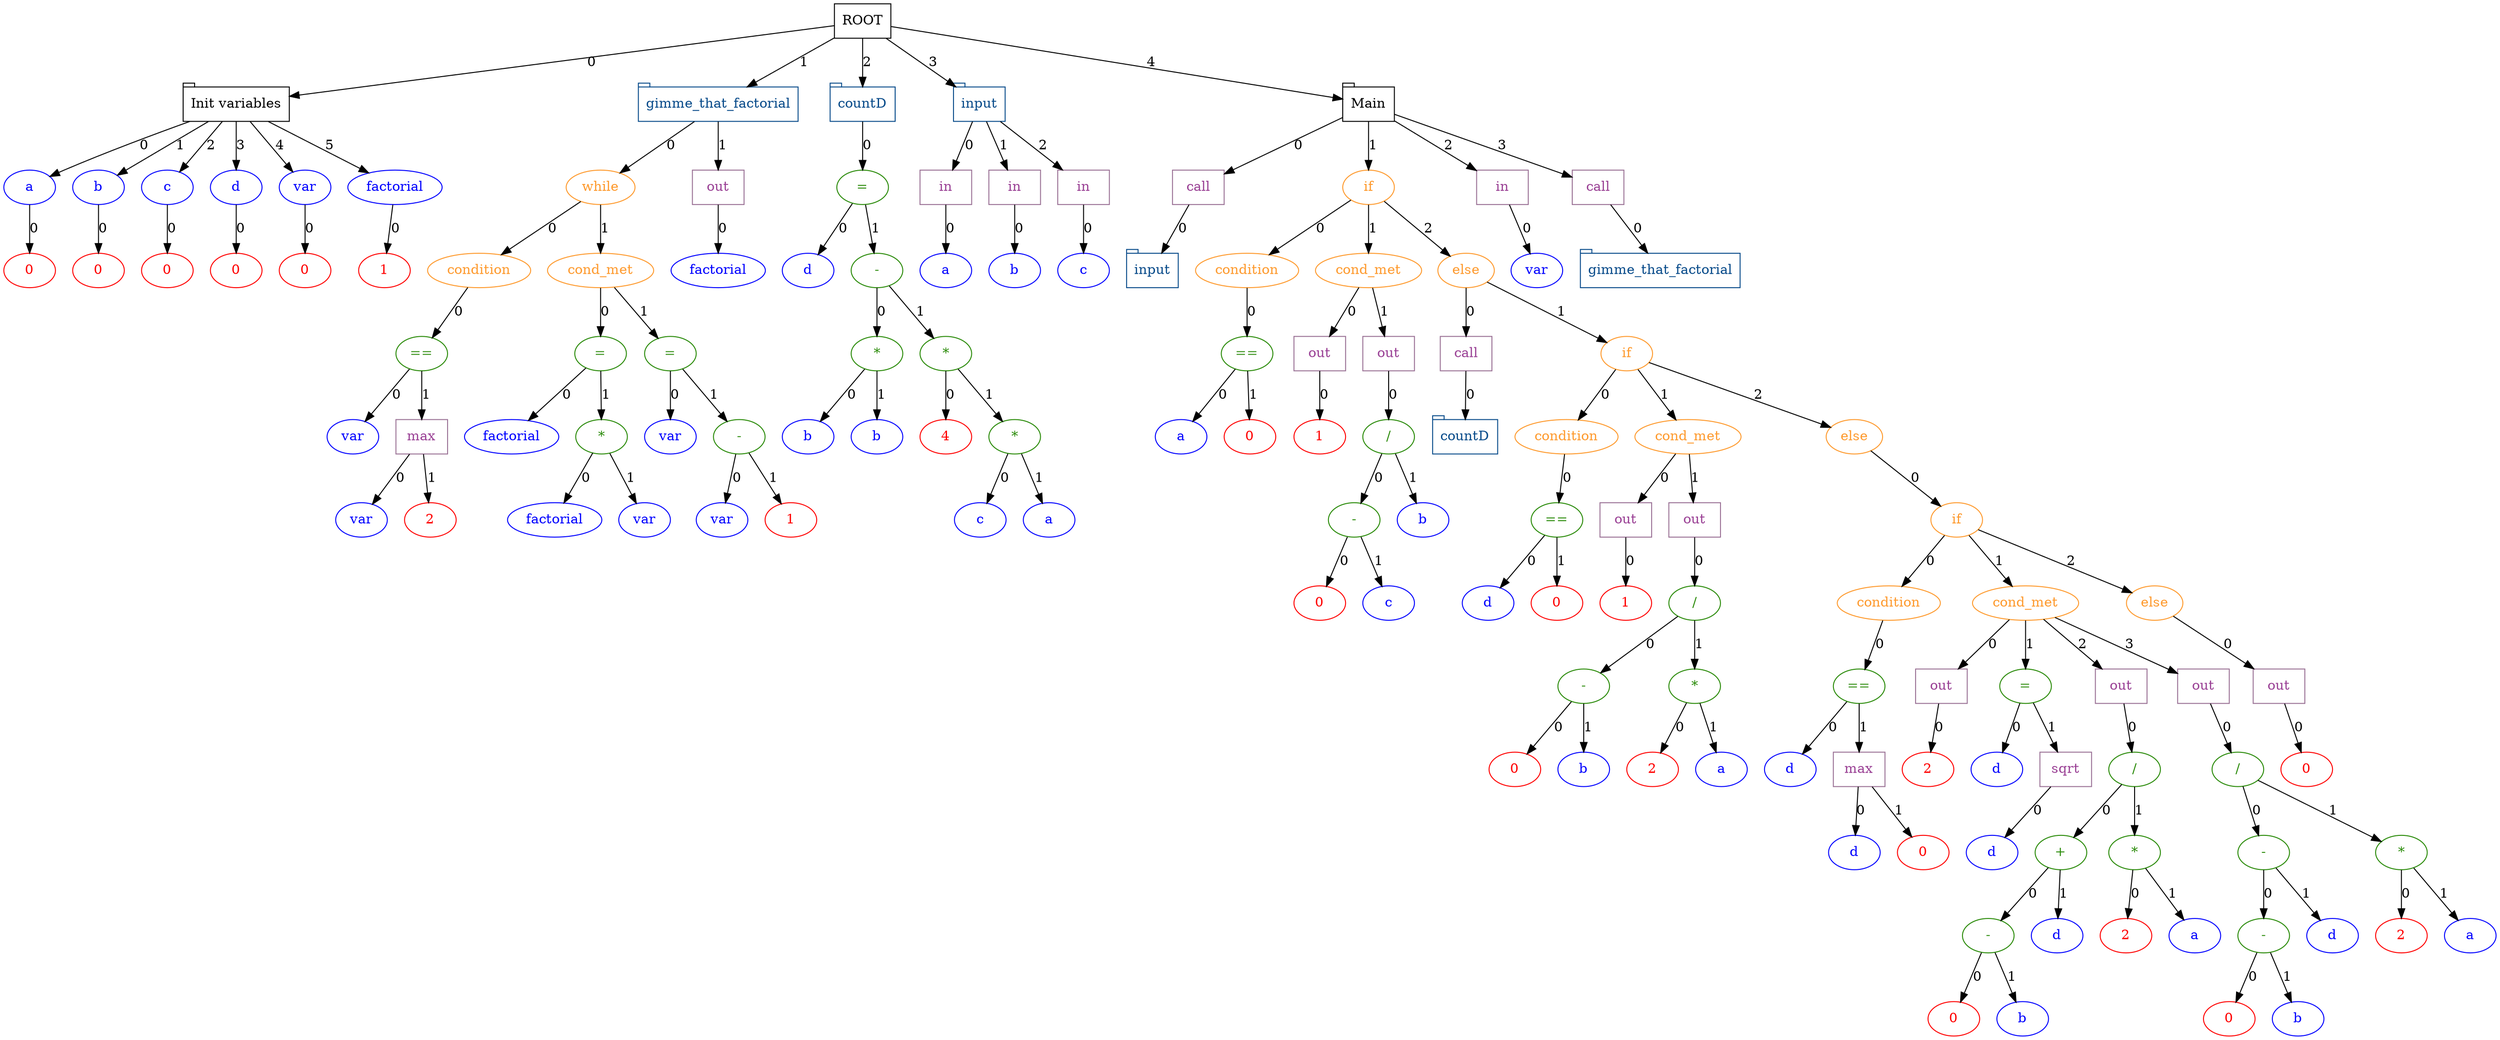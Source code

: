 digraph DotGraph
{
    Node0 [shape="box", color="black", fontcolor="black", fillcolor="white", style="solid", weight="1", label="ROOT"];
    Node0 -> Node1 [color="black", style="solid", weight="1", label="0"];
    Node1 [shape="tab", color="black", fontcolor="black", fillcolor="white", style="solid", weight="1", label="Init variables"];
    Node1 -> Node2 [color="black", style="solid", weight="1", label="0"];
    Node2 [shape="ellipse", color="blue", fontcolor="blue", fillcolor="white", style="solid", weight="1", label="a"];
    Node2 -> Node3 [color="black", style="solid", weight="1", label="0"];
    Node3 [shape="ellipse", color="red", fontcolor="red", fillcolor="white", style="solid", weight="1", label="0"];
    Node1 -> Node4 [color="black", style="solid", weight="1", label="1"];
    Node4 [shape="ellipse", color="blue", fontcolor="blue", fillcolor="white", style="solid", weight="1", label="b"];
    Node4 -> Node5 [color="black", style="solid", weight="1", label="0"];
    Node5 [shape="ellipse", color="red", fontcolor="red", fillcolor="white", style="solid", weight="1", label="0"];
    Node1 -> Node6 [color="black", style="solid", weight="1", label="2"];
    Node6 [shape="ellipse", color="blue", fontcolor="blue", fillcolor="white", style="solid", weight="1", label="c"];
    Node6 -> Node7 [color="black", style="solid", weight="1", label="0"];
    Node7 [shape="ellipse", color="red", fontcolor="red", fillcolor="white", style="solid", weight="1", label="0"];
    Node1 -> Node8 [color="black", style="solid", weight="1", label="3"];
    Node8 [shape="ellipse", color="blue", fontcolor="blue", fillcolor="white", style="solid", weight="1", label="d"];
    Node8 -> Node9 [color="black", style="solid", weight="1", label="0"];
    Node9 [shape="ellipse", color="red", fontcolor="red", fillcolor="white", style="solid", weight="1", label="0"];
    Node1 -> Node10 [color="black", style="solid", weight="1", label="4"];
    Node10 [shape="ellipse", color="blue", fontcolor="blue", fillcolor="white", style="solid", weight="1", label="var"];
    Node10 -> Node11 [color="black", style="solid", weight="1", label="0"];
    Node11 [shape="ellipse", color="red", fontcolor="red", fillcolor="white", style="solid", weight="1", label="0"];
    Node1 -> Node12 [color="black", style="solid", weight="1", label="5"];
    Node12 [shape="ellipse", color="blue", fontcolor="blue", fillcolor="white", style="solid", weight="1", label="factorial"];
    Node12 -> Node13 [color="black", style="solid", weight="1", label="0"];
    Node13 [shape="ellipse", color="red", fontcolor="red", fillcolor="white", style="solid", weight="1", label="1"];
    Node0 -> Node14 [color="black", style="solid", weight="1", label="1"];
    Node14 [shape="tab", color="#084B8A", fontcolor="#084B8A", fillcolor="white", style="solid", weight="1", label="gimme_that_factorial"];
    Node14 -> Node15 [color="black", style="solid", weight="1", label="0"];
    Node15 [shape="ellipse", color="#FE9A2E", fontcolor="#FE9A2E", fillcolor="white", style="solid", weight="1", label="while"];
    Node15 -> Node16 [color="black", style="solid", weight="1", label="0"];
    Node16 [shape="ellipse", color="#FE9A2E", fontcolor="#FE9A2E", fillcolor="white", style="solid", weight="1", label="condition"];
    Node16 -> Node17 [color="black", style="solid", weight="1", label="0"];
    Node17 [shape="ellipse", color="#298A08", fontcolor="#298A08", fillcolor="white", style="solid", weight="1", label="=="];
    Node17 -> Node18 [color="black", style="solid", weight="1", label="0"];
    Node18 [shape="ellipse", color="blue", fontcolor="blue", fillcolor="white", style="solid", weight="1", label="var"];
    Node17 -> Node19 [color="black", style="solid", weight="1", label="1"];
    Node19 [shape="box", color="#9A7195", fontcolor="#9A4195", fillcolor="white", style="solid", weight="1", label="max"];
    Node19 -> Node20 [color="black", style="solid", weight="1", label="0"];
    Node20 [shape="ellipse", color="blue", fontcolor="blue", fillcolor="white", style="solid", weight="1", label="var"];
    Node19 -> Node21 [color="black", style="solid", weight="1", label="1"];
    Node21 [shape="ellipse", color="red", fontcolor="red", fillcolor="white", style="solid", weight="1", label="2"];
    Node15 -> Node22 [color="black", style="solid", weight="1", label="1"];
    Node22 [shape="ellipse", color="#FE9A2E", fontcolor="#FE9A2E", fillcolor="white", style="solid", weight="1", label="cond_met"];
    Node22 -> Node23 [color="black", style="solid", weight="1", label="0"];
    Node23 [shape="ellipse", color="#298A08", fontcolor="#298A08", fillcolor="white", style="solid", weight="1", label="="];
    Node23 -> Node24 [color="black", style="solid", weight="1", label="0"];
    Node24 [shape="ellipse", color="blue", fontcolor="blue", fillcolor="white", style="solid", weight="1", label="factorial"];
    Node23 -> Node25 [color="black", style="solid", weight="1", label="1"];
    Node25 [shape="ellipse", color="#298A08", fontcolor="#298A08", fillcolor="white", style="solid", weight="1", label="*"];
    Node25 -> Node26 [color="black", style="solid", weight="1", label="0"];
    Node26 [shape="ellipse", color="blue", fontcolor="blue", fillcolor="white", style="solid", weight="1", label="factorial"];
    Node25 -> Node27 [color="black", style="solid", weight="1", label="1"];
    Node27 [shape="ellipse", color="blue", fontcolor="blue", fillcolor="white", style="solid", weight="1", label="var"];
    Node22 -> Node28 [color="black", style="solid", weight="1", label="1"];
    Node28 [shape="ellipse", color="#298A08", fontcolor="#298A08", fillcolor="white", style="solid", weight="1", label="="];
    Node28 -> Node29 [color="black", style="solid", weight="1", label="0"];
    Node29 [shape="ellipse", color="blue", fontcolor="blue", fillcolor="white", style="solid", weight="1", label="var"];
    Node28 -> Node30 [color="black", style="solid", weight="1", label="1"];
    Node30 [shape="ellipse", color="#298A08", fontcolor="#298A08", fillcolor="white", style="solid", weight="1", label="-"];
    Node30 -> Node31 [color="black", style="solid", weight="1", label="0"];
    Node31 [shape="ellipse", color="blue", fontcolor="blue", fillcolor="white", style="solid", weight="1", label="var"];
    Node30 -> Node32 [color="black", style="solid", weight="1", label="1"];
    Node32 [shape="ellipse", color="red", fontcolor="red", fillcolor="white", style="solid", weight="1", label="1"];
    Node14 -> Node33 [color="black", style="solid", weight="1", label="1"];
    Node33 [shape="box", color="#9A7195", fontcolor="#9A4195", fillcolor="white", style="solid", weight="1", label="out"];
    Node33 -> Node34 [color="black", style="solid", weight="1", label="0"];
    Node34 [shape="ellipse", color="blue", fontcolor="blue", fillcolor="white", style="solid", weight="1", label="factorial"];
    Node0 -> Node35 [color="black", style="solid", weight="1", label="2"];
    Node35 [shape="tab", color="#084B8A", fontcolor="#084B8A", fillcolor="white", style="solid", weight="1", label="countD"];
    Node35 -> Node36 [color="black", style="solid", weight="1", label="0"];
    Node36 [shape="ellipse", color="#298A08", fontcolor="#298A08", fillcolor="white", style="solid", weight="1", label="="];
    Node36 -> Node37 [color="black", style="solid", weight="1", label="0"];
    Node37 [shape="ellipse", color="blue", fontcolor="blue", fillcolor="white", style="solid", weight="1", label="d"];
    Node36 -> Node38 [color="black", style="solid", weight="1", label="1"];
    Node38 [shape="ellipse", color="#298A08", fontcolor="#298A08", fillcolor="white", style="solid", weight="1", label="-"];
    Node38 -> Node39 [color="black", style="solid", weight="1", label="0"];
    Node39 [shape="ellipse", color="#298A08", fontcolor="#298A08", fillcolor="white", style="solid", weight="1", label="*"];
    Node39 -> Node40 [color="black", style="solid", weight="1", label="0"];
    Node40 [shape="ellipse", color="blue", fontcolor="blue", fillcolor="white", style="solid", weight="1", label="b"];
    Node39 -> Node41 [color="black", style="solid", weight="1", label="1"];
    Node41 [shape="ellipse", color="blue", fontcolor="blue", fillcolor="white", style="solid", weight="1", label="b"];
    Node38 -> Node42 [color="black", style="solid", weight="1", label="1"];
    Node42 [shape="ellipse", color="#298A08", fontcolor="#298A08", fillcolor="white", style="solid", weight="1", label="*"];
    Node42 -> Node43 [color="black", style="solid", weight="1", label="0"];
    Node43 [shape="ellipse", color="red", fontcolor="red", fillcolor="white", style="solid", weight="1", label="4"];
    Node42 -> Node44 [color="black", style="solid", weight="1", label="1"];
    Node44 [shape="ellipse", color="#298A08", fontcolor="#298A08", fillcolor="white", style="solid", weight="1", label="*"];
    Node44 -> Node45 [color="black", style="solid", weight="1", label="0"];
    Node45 [shape="ellipse", color="blue", fontcolor="blue", fillcolor="white", style="solid", weight="1", label="c"];
    Node44 -> Node46 [color="black", style="solid", weight="1", label="1"];
    Node46 [shape="ellipse", color="blue", fontcolor="blue", fillcolor="white", style="solid", weight="1", label="a"];
    Node0 -> Node47 [color="black", style="solid", weight="1", label="3"];
    Node47 [shape="tab", color="#084B8A", fontcolor="#084B8A", fillcolor="white", style="solid", weight="1", label="input"];
    Node47 -> Node48 [color="black", style="solid", weight="1", label="0"];
    Node48 [shape="box", color="#9A7195", fontcolor="#9A4195", fillcolor="white", style="solid", weight="1", label="in"];
    Node48 -> Node49 [color="black", style="solid", weight="1", label="0"];
    Node49 [shape="ellipse", color="blue", fontcolor="blue", fillcolor="white", style="solid", weight="1", label="a"];
    Node47 -> Node50 [color="black", style="solid", weight="1", label="1"];
    Node50 [shape="box", color="#9A7195", fontcolor="#9A4195", fillcolor="white", style="solid", weight="1", label="in"];
    Node50 -> Node51 [color="black", style="solid", weight="1", label="0"];
    Node51 [shape="ellipse", color="blue", fontcolor="blue", fillcolor="white", style="solid", weight="1", label="b"];
    Node47 -> Node52 [color="black", style="solid", weight="1", label="2"];
    Node52 [shape="box", color="#9A7195", fontcolor="#9A4195", fillcolor="white", style="solid", weight="1", label="in"];
    Node52 -> Node53 [color="black", style="solid", weight="1", label="0"];
    Node53 [shape="ellipse", color="blue", fontcolor="blue", fillcolor="white", style="solid", weight="1", label="c"];
    Node0 -> Node54 [color="black", style="solid", weight="1", label="4"];
    Node54 [shape="tab", color="black", fontcolor="black", fillcolor="white", style="solid", weight="1", label="Main"];
    Node54 -> Node55 [color="black", style="solid", weight="1", label="0"];
    Node55 [shape="box", color="#9A7195", fontcolor="#9A4195", fillcolor="white", style="solid", weight="1", label="call"];
    Node55 -> Node56 [color="black", style="solid", weight="1", label="0"];
    Node56 [shape="tab", color="#084B8A", fontcolor="#084B8A", fillcolor="white", style="solid", weight="1", label="input"];
    Node54 -> Node57 [color="black", style="solid", weight="1", label="1"];
    Node57 [shape="ellipse", color="#FE9A2E", fontcolor="#FE9A2E", fillcolor="white", style="solid", weight="1", label="if"];
    Node57 -> Node58 [color="black", style="solid", weight="1", label="0"];
    Node58 [shape="ellipse", color="#FE9A2E", fontcolor="#FE9A2E", fillcolor="white", style="solid", weight="1", label="condition"];
    Node58 -> Node59 [color="black", style="solid", weight="1", label="0"];
    Node59 [shape="ellipse", color="#298A08", fontcolor="#298A08", fillcolor="white", style="solid", weight="1", label="=="];
    Node59 -> Node60 [color="black", style="solid", weight="1", label="0"];
    Node60 [shape="ellipse", color="blue", fontcolor="blue", fillcolor="white", style="solid", weight="1", label="a"];
    Node59 -> Node61 [color="black", style="solid", weight="1", label="1"];
    Node61 [shape="ellipse", color="red", fontcolor="red", fillcolor="white", style="solid", weight="1", label="0"];
    Node57 -> Node62 [color="black", style="solid", weight="1", label="1"];
    Node62 [shape="ellipse", color="#FE9A2E", fontcolor="#FE9A2E", fillcolor="white", style="solid", weight="1", label="cond_met"];
    Node62 -> Node63 [color="black", style="solid", weight="1", label="0"];
    Node63 [shape="box", color="#9A7195", fontcolor="#9A4195", fillcolor="white", style="solid", weight="1", label="out"];
    Node63 -> Node64 [color="black", style="solid", weight="1", label="0"];
    Node64 [shape="ellipse", color="red", fontcolor="red", fillcolor="white", style="solid", weight="1", label="1"];
    Node62 -> Node65 [color="black", style="solid", weight="1", label="1"];
    Node65 [shape="box", color="#9A7195", fontcolor="#9A4195", fillcolor="white", style="solid", weight="1", label="out"];
    Node65 -> Node66 [color="black", style="solid", weight="1", label="0"];
    Node66 [shape="ellipse", color="#298A08", fontcolor="#298A08", fillcolor="white", style="solid", weight="1", label="/"];
    Node66 -> Node67 [color="black", style="solid", weight="1", label="0"];
    Node67 [shape="ellipse", color="#298A08", fontcolor="#298A08", fillcolor="white", style="solid", weight="1", label="-"];
    Node67 -> Node68 [color="black", style="solid", weight="1", label="0"];
    Node68 [shape="ellipse", color="red", fontcolor="red", fillcolor="white", style="solid", weight="1", label="0"];
    Node67 -> Node69 [color="black", style="solid", weight="1", label="1"];
    Node69 [shape="ellipse", color="blue", fontcolor="blue", fillcolor="white", style="solid", weight="1", label="c"];
    Node66 -> Node70 [color="black", style="solid", weight="1", label="1"];
    Node70 [shape="ellipse", color="blue", fontcolor="blue", fillcolor="white", style="solid", weight="1", label="b"];
    Node57 -> Node71 [color="black", style="solid", weight="1", label="2"];
    Node71 [shape="ellipse", color="#FE9A2E", fontcolor="#FE9A2E", fillcolor="white", style="solid", weight="1", label="else"];
    Node71 -> Node72 [color="black", style="solid", weight="1", label="0"];
    Node72 [shape="box", color="#9A7195", fontcolor="#9A4195", fillcolor="white", style="solid", weight="1", label="call"];
    Node72 -> Node73 [color="black", style="solid", weight="1", label="0"];
    Node73 [shape="tab", color="#084B8A", fontcolor="#084B8A", fillcolor="white", style="solid", weight="1", label="countD"];
    Node71 -> Node74 [color="black", style="solid", weight="1", label="1"];
    Node74 [shape="ellipse", color="#FE9A2E", fontcolor="#FE9A2E", fillcolor="white", style="solid", weight="1", label="if"];
    Node74 -> Node75 [color="black", style="solid", weight="1", label="0"];
    Node75 [shape="ellipse", color="#FE9A2E", fontcolor="#FE9A2E", fillcolor="white", style="solid", weight="1", label="condition"];
    Node75 -> Node76 [color="black", style="solid", weight="1", label="0"];
    Node76 [shape="ellipse", color="#298A08", fontcolor="#298A08", fillcolor="white", style="solid", weight="1", label="=="];
    Node76 -> Node77 [color="black", style="solid", weight="1", label="0"];
    Node77 [shape="ellipse", color="blue", fontcolor="blue", fillcolor="white", style="solid", weight="1", label="d"];
    Node76 -> Node78 [color="black", style="solid", weight="1", label="1"];
    Node78 [shape="ellipse", color="red", fontcolor="red", fillcolor="white", style="solid", weight="1", label="0"];
    Node74 -> Node79 [color="black", style="solid", weight="1", label="1"];
    Node79 [shape="ellipse", color="#FE9A2E", fontcolor="#FE9A2E", fillcolor="white", style="solid", weight="1", label="cond_met"];
    Node79 -> Node80 [color="black", style="solid", weight="1", label="0"];
    Node80 [shape="box", color="#9A7195", fontcolor="#9A4195", fillcolor="white", style="solid", weight="1", label="out"];
    Node80 -> Node81 [color="black", style="solid", weight="1", label="0"];
    Node81 [shape="ellipse", color="red", fontcolor="red", fillcolor="white", style="solid", weight="1", label="1"];
    Node79 -> Node82 [color="black", style="solid", weight="1", label="1"];
    Node82 [shape="box", color="#9A7195", fontcolor="#9A4195", fillcolor="white", style="solid", weight="1", label="out"];
    Node82 -> Node83 [color="black", style="solid", weight="1", label="0"];
    Node83 [shape="ellipse", color="#298A08", fontcolor="#298A08", fillcolor="white", style="solid", weight="1", label="/"];
    Node83 -> Node84 [color="black", style="solid", weight="1", label="0"];
    Node84 [shape="ellipse", color="#298A08", fontcolor="#298A08", fillcolor="white", style="solid", weight="1", label="-"];
    Node84 -> Node85 [color="black", style="solid", weight="1", label="0"];
    Node85 [shape="ellipse", color="red", fontcolor="red", fillcolor="white", style="solid", weight="1", label="0"];
    Node84 -> Node86 [color="black", style="solid", weight="1", label="1"];
    Node86 [shape="ellipse", color="blue", fontcolor="blue", fillcolor="white", style="solid", weight="1", label="b"];
    Node83 -> Node87 [color="black", style="solid", weight="1", label="1"];
    Node87 [shape="ellipse", color="#298A08", fontcolor="#298A08", fillcolor="white", style="solid", weight="1", label="*"];
    Node87 -> Node88 [color="black", style="solid", weight="1", label="0"];
    Node88 [shape="ellipse", color="red", fontcolor="red", fillcolor="white", style="solid", weight="1", label="2"];
    Node87 -> Node89 [color="black", style="solid", weight="1", label="1"];
    Node89 [shape="ellipse", color="blue", fontcolor="blue", fillcolor="white", style="solid", weight="1", label="a"];
    Node74 -> Node90 [color="black", style="solid", weight="1", label="2"];
    Node90 [shape="ellipse", color="#FE9A2E", fontcolor="#FE9A2E", fillcolor="white", style="solid", weight="1", label="else"];
    Node90 -> Node91 [color="black", style="solid", weight="1", label="0"];
    Node91 [shape="ellipse", color="#FE9A2E", fontcolor="#FE9A2E", fillcolor="white", style="solid", weight="1", label="if"];
    Node91 -> Node92 [color="black", style="solid", weight="1", label="0"];
    Node92 [shape="ellipse", color="#FE9A2E", fontcolor="#FE9A2E", fillcolor="white", style="solid", weight="1", label="condition"];
    Node92 -> Node93 [color="black", style="solid", weight="1", label="0"];
    Node93 [shape="ellipse", color="#298A08", fontcolor="#298A08", fillcolor="white", style="solid", weight="1", label="=="];
    Node93 -> Node94 [color="black", style="solid", weight="1", label="0"];
    Node94 [shape="ellipse", color="blue", fontcolor="blue", fillcolor="white", style="solid", weight="1", label="d"];
    Node93 -> Node95 [color="black", style="solid", weight="1", label="1"];
    Node95 [shape="box", color="#9A7195", fontcolor="#9A4195", fillcolor="white", style="solid", weight="1", label="max"];
    Node95 -> Node96 [color="black", style="solid", weight="1", label="0"];
    Node96 [shape="ellipse", color="blue", fontcolor="blue", fillcolor="white", style="solid", weight="1", label="d"];
    Node95 -> Node97 [color="black", style="solid", weight="1", label="1"];
    Node97 [shape="ellipse", color="red", fontcolor="red", fillcolor="white", style="solid", weight="1", label="0"];
    Node91 -> Node98 [color="black", style="solid", weight="1", label="1"];
    Node98 [shape="ellipse", color="#FE9A2E", fontcolor="#FE9A2E", fillcolor="white", style="solid", weight="1", label="cond_met"];
    Node98 -> Node99 [color="black", style="solid", weight="1", label="0"];
    Node99 [shape="box", color="#9A7195", fontcolor="#9A4195", fillcolor="white", style="solid", weight="1", label="out"];
    Node99 -> Node100 [color="black", style="solid", weight="1", label="0"];
    Node100 [shape="ellipse", color="red", fontcolor="red", fillcolor="white", style="solid", weight="1", label="2"];
    Node98 -> Node101 [color="black", style="solid", weight="1", label="1"];
    Node101 [shape="ellipse", color="#298A08", fontcolor="#298A08", fillcolor="white", style="solid", weight="1", label="="];
    Node101 -> Node102 [color="black", style="solid", weight="1", label="0"];
    Node102 [shape="ellipse", color="blue", fontcolor="blue", fillcolor="white", style="solid", weight="1", label="d"];
    Node101 -> Node103 [color="black", style="solid", weight="1", label="1"];
    Node103 [shape="box", color="#9A7195", fontcolor="#9A4195", fillcolor="white", style="solid", weight="1", label="sqrt"];
    Node103 -> Node104 [color="black", style="solid", weight="1", label="0"];
    Node104 [shape="ellipse", color="blue", fontcolor="blue", fillcolor="white", style="solid", weight="1", label="d"];
    Node98 -> Node105 [color="black", style="solid", weight="1", label="2"];
    Node105 [shape="box", color="#9A7195", fontcolor="#9A4195", fillcolor="white", style="solid", weight="1", label="out"];
    Node105 -> Node106 [color="black", style="solid", weight="1", label="0"];
    Node106 [shape="ellipse", color="#298A08", fontcolor="#298A08", fillcolor="white", style="solid", weight="1", label="/"];
    Node106 -> Node107 [color="black", style="solid", weight="1", label="0"];
    Node107 [shape="ellipse", color="#298A08", fontcolor="#298A08", fillcolor="white", style="solid", weight="1", label="+"];
    Node107 -> Node108 [color="black", style="solid", weight="1", label="0"];
    Node108 [shape="ellipse", color="#298A08", fontcolor="#298A08", fillcolor="white", style="solid", weight="1", label="-"];
    Node108 -> Node109 [color="black", style="solid", weight="1", label="0"];
    Node109 [shape="ellipse", color="red", fontcolor="red", fillcolor="white", style="solid", weight="1", label="0"];
    Node108 -> Node110 [color="black", style="solid", weight="1", label="1"];
    Node110 [shape="ellipse", color="blue", fontcolor="blue", fillcolor="white", style="solid", weight="1", label="b"];
    Node107 -> Node111 [color="black", style="solid", weight="1", label="1"];
    Node111 [shape="ellipse", color="blue", fontcolor="blue", fillcolor="white", style="solid", weight="1", label="d"];
    Node106 -> Node112 [color="black", style="solid", weight="1", label="1"];
    Node112 [shape="ellipse", color="#298A08", fontcolor="#298A08", fillcolor="white", style="solid", weight="1", label="*"];
    Node112 -> Node113 [color="black", style="solid", weight="1", label="0"];
    Node113 [shape="ellipse", color="red", fontcolor="red", fillcolor="white", style="solid", weight="1", label="2"];
    Node112 -> Node114 [color="black", style="solid", weight="1", label="1"];
    Node114 [shape="ellipse", color="blue", fontcolor="blue", fillcolor="white", style="solid", weight="1", label="a"];
    Node98 -> Node115 [color="black", style="solid", weight="1", label="3"];
    Node115 [shape="box", color="#9A7195", fontcolor="#9A4195", fillcolor="white", style="solid", weight="1", label="out"];
    Node115 -> Node116 [color="black", style="solid", weight="1", label="0"];
    Node116 [shape="ellipse", color="#298A08", fontcolor="#298A08", fillcolor="white", style="solid", weight="1", label="/"];
    Node116 -> Node117 [color="black", style="solid", weight="1", label="0"];
    Node117 [shape="ellipse", color="#298A08", fontcolor="#298A08", fillcolor="white", style="solid", weight="1", label="-"];
    Node117 -> Node118 [color="black", style="solid", weight="1", label="0"];
    Node118 [shape="ellipse", color="#298A08", fontcolor="#298A08", fillcolor="white", style="solid", weight="1", label="-"];
    Node118 -> Node119 [color="black", style="solid", weight="1", label="0"];
    Node119 [shape="ellipse", color="red", fontcolor="red", fillcolor="white", style="solid", weight="1", label="0"];
    Node118 -> Node120 [color="black", style="solid", weight="1", label="1"];
    Node120 [shape="ellipse", color="blue", fontcolor="blue", fillcolor="white", style="solid", weight="1", label="b"];
    Node117 -> Node121 [color="black", style="solid", weight="1", label="1"];
    Node121 [shape="ellipse", color="blue", fontcolor="blue", fillcolor="white", style="solid", weight="1", label="d"];
    Node116 -> Node122 [color="black", style="solid", weight="1", label="1"];
    Node122 [shape="ellipse", color="#298A08", fontcolor="#298A08", fillcolor="white", style="solid", weight="1", label="*"];
    Node122 -> Node123 [color="black", style="solid", weight="1", label="0"];
    Node123 [shape="ellipse", color="red", fontcolor="red", fillcolor="white", style="solid", weight="1", label="2"];
    Node122 -> Node124 [color="black", style="solid", weight="1", label="1"];
    Node124 [shape="ellipse", color="blue", fontcolor="blue", fillcolor="white", style="solid", weight="1", label="a"];
    Node91 -> Node125 [color="black", style="solid", weight="1", label="2"];
    Node125 [shape="ellipse", color="#FE9A2E", fontcolor="#FE9A2E", fillcolor="white", style="solid", weight="1", label="else"];
    Node125 -> Node126 [color="black", style="solid", weight="1", label="0"];
    Node126 [shape="box", color="#9A7195", fontcolor="#9A4195", fillcolor="white", style="solid", weight="1", label="out"];
    Node126 -> Node127 [color="black", style="solid", weight="1", label="0"];
    Node127 [shape="ellipse", color="red", fontcolor="red", fillcolor="white", style="solid", weight="1", label="0"];
    Node54 -> Node128 [color="black", style="solid", weight="1", label="2"];
    Node128 [shape="box", color="#9A7195", fontcolor="#9A4195", fillcolor="white", style="solid", weight="1", label="in"];
    Node128 -> Node129 [color="black", style="solid", weight="1", label="0"];
    Node129 [shape="ellipse", color="blue", fontcolor="blue", fillcolor="white", style="solid", weight="1", label="var"];
    Node54 -> Node130 [color="black", style="solid", weight="1", label="3"];
    Node130 [shape="box", color="#9A7195", fontcolor="#9A4195", fillcolor="white", style="solid", weight="1", label="call"];
    Node130 -> Node131 [color="black", style="solid", weight="1", label="0"];
    Node131 [shape="tab", color="#084B8A", fontcolor="#084B8A", fillcolor="white", style="solid", weight="1", label="gimme_that_factorial"];
}
